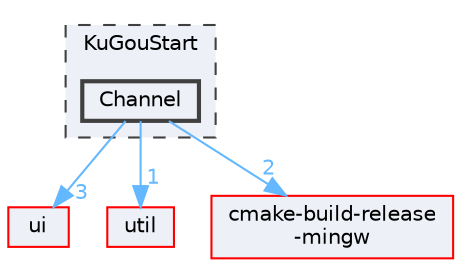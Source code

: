 digraph "Channel"
{
 // LATEX_PDF_SIZE
  bgcolor="transparent";
  edge [fontname=Helvetica,fontsize=10,labelfontname=Helvetica,labelfontsize=10];
  node [fontname=Helvetica,fontsize=10,shape=box,height=0.2,width=0.4];
  compound=true
  subgraph clusterdir_e60601b218beddc6af0778ac41ea9cb2 {
    graph [ bgcolor="#edf0f7", pencolor="grey25", label="KuGouStart", fontname=Helvetica,fontsize=10 style="filled,dashed", URL="dir_e60601b218beddc6af0778ac41ea9cb2.html",tooltip=""]
  dir_886d7983358da242620d59f039992211 [label="Channel", fillcolor="#edf0f7", color="grey25", style="filled,bold", URL="dir_886d7983358da242620d59f039992211.html",tooltip=""];
  }
  dir_1788f8309b1a812dcb800a185471cf6c [label="ui", fillcolor="#edf0f7", color="red", style="filled", URL="dir_1788f8309b1a812dcb800a185471cf6c.html",tooltip=""];
  dir_23ec12649285f9fabf3a6b7380226c28 [label="util", fillcolor="#edf0f7", color="red", style="filled", URL="dir_23ec12649285f9fabf3a6b7380226c28.html",tooltip=""];
  dir_d3305b01cebad1f13f311f52d3f850d2 [label="cmake-build-release\l-mingw", fillcolor="#edf0f7", color="red", style="filled", URL="dir_d3305b01cebad1f13f311f52d3f850d2.html",tooltip=""];
  dir_886d7983358da242620d59f039992211->dir_1788f8309b1a812dcb800a185471cf6c [headlabel="3", labeldistance=1.5 headhref="dir_000047_000335.html" href="dir_000047_000335.html" color="steelblue1" fontcolor="steelblue1"];
  dir_886d7983358da242620d59f039992211->dir_23ec12649285f9fabf3a6b7380226c28 [headlabel="1", labeldistance=1.5 headhref="dir_000047_000341.html" href="dir_000047_000341.html" color="steelblue1" fontcolor="steelblue1"];
  dir_886d7983358da242620d59f039992211->dir_d3305b01cebad1f13f311f52d3f850d2 [headlabel="2", labeldistance=1.5 headhref="dir_000047_000050.html" href="dir_000047_000050.html" color="steelblue1" fontcolor="steelblue1"];
}
